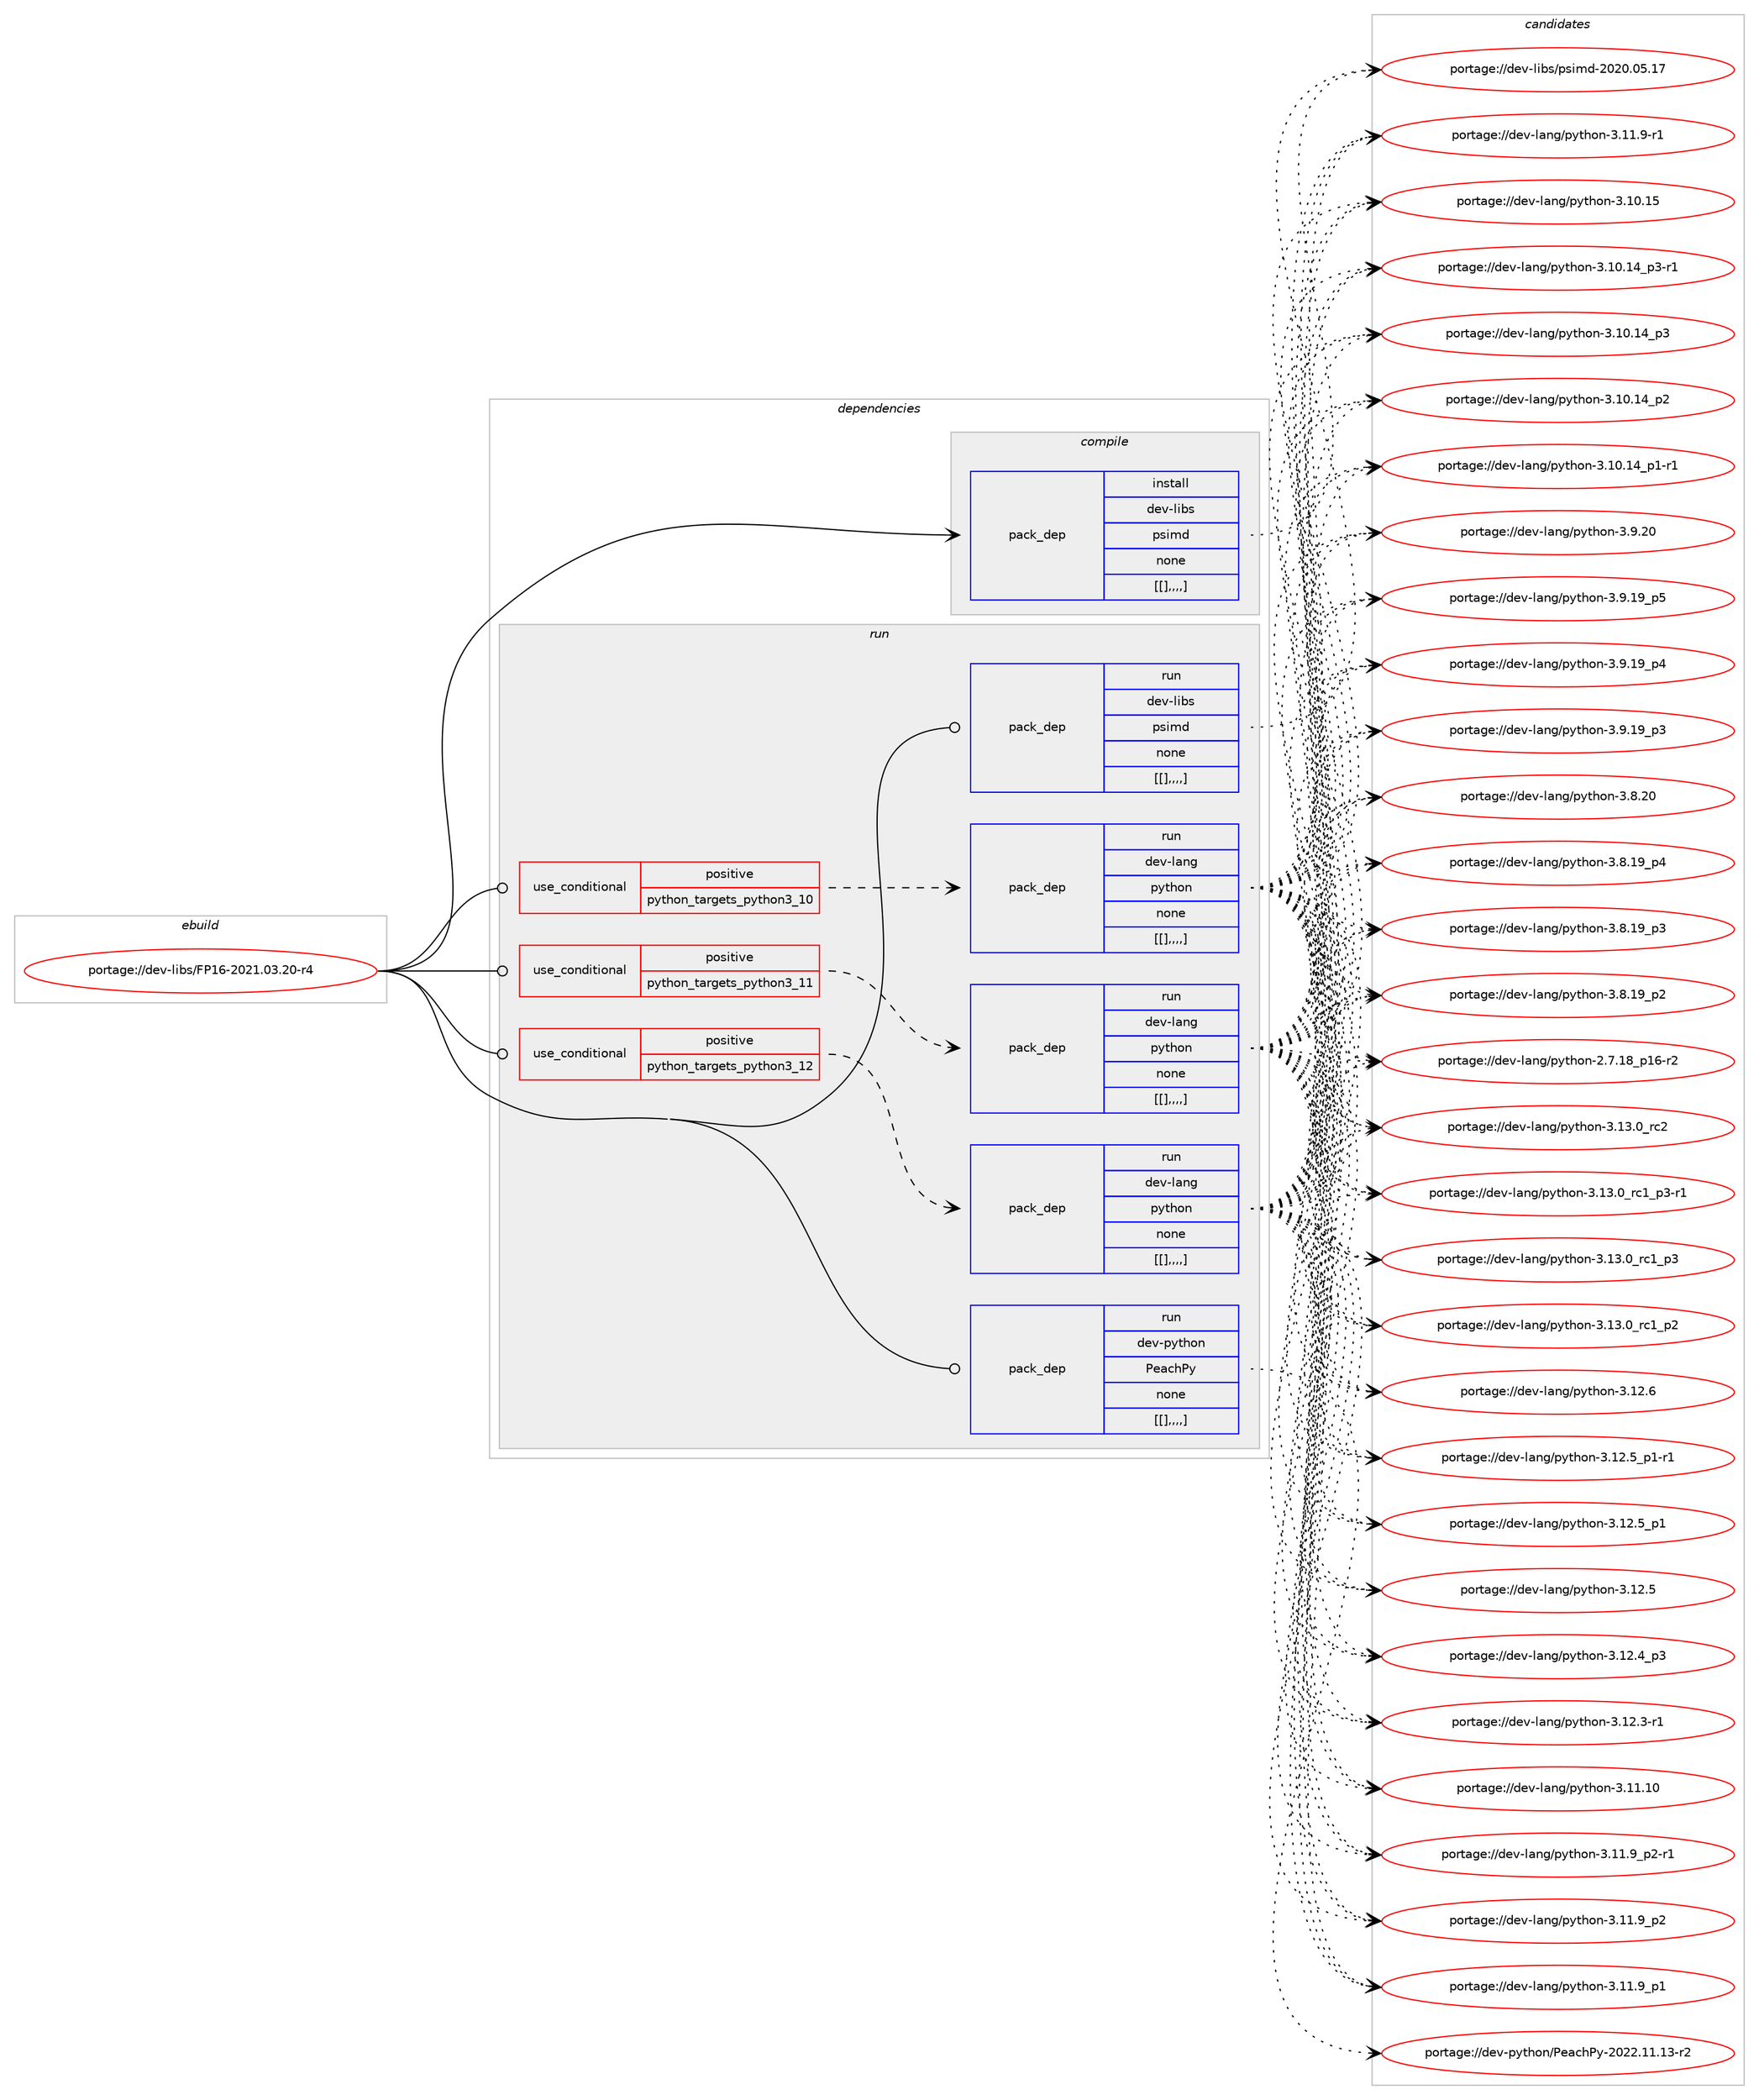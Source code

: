 digraph prolog {

# *************
# Graph options
# *************

newrank=true;
concentrate=true;
compound=true;
graph [rankdir=LR,fontname=Helvetica,fontsize=10,ranksep=1.5];#, ranksep=2.5, nodesep=0.2];
edge  [arrowhead=vee];
node  [fontname=Helvetica,fontsize=10];

# **********
# The ebuild
# **********

subgraph cluster_leftcol {
color=gray;
label=<<i>ebuild</i>>;
id [label="portage://dev-libs/FP16-2021.03.20-r4", color=red, width=4, href="../dev-libs/FP16-2021.03.20-r4.svg"];
}

# ****************
# The dependencies
# ****************

subgraph cluster_midcol {
color=gray;
label=<<i>dependencies</i>>;
subgraph cluster_compile {
fillcolor="#eeeeee";
style=filled;
label=<<i>compile</i>>;
subgraph pack79386 {
dependency106333 [label=<<TABLE BORDER="0" CELLBORDER="1" CELLSPACING="0" CELLPADDING="4" WIDTH="220"><TR><TD ROWSPAN="6" CELLPADDING="30">pack_dep</TD></TR><TR><TD WIDTH="110">install</TD></TR><TR><TD>dev-libs</TD></TR><TR><TD>psimd</TD></TR><TR><TD>none</TD></TR><TR><TD>[[],,,,]</TD></TR></TABLE>>, shape=none, color=blue];
}
id:e -> dependency106333:w [weight=20,style="solid",arrowhead="vee"];
}
subgraph cluster_compileandrun {
fillcolor="#eeeeee";
style=filled;
label=<<i>compile and run</i>>;
}
subgraph cluster_run {
fillcolor="#eeeeee";
style=filled;
label=<<i>run</i>>;
subgraph cond25829 {
dependency106334 [label=<<TABLE BORDER="0" CELLBORDER="1" CELLSPACING="0" CELLPADDING="4"><TR><TD ROWSPAN="3" CELLPADDING="10">use_conditional</TD></TR><TR><TD>positive</TD></TR><TR><TD>python_targets_python3_10</TD></TR></TABLE>>, shape=none, color=red];
subgraph pack79387 {
dependency106335 [label=<<TABLE BORDER="0" CELLBORDER="1" CELLSPACING="0" CELLPADDING="4" WIDTH="220"><TR><TD ROWSPAN="6" CELLPADDING="30">pack_dep</TD></TR><TR><TD WIDTH="110">run</TD></TR><TR><TD>dev-lang</TD></TR><TR><TD>python</TD></TR><TR><TD>none</TD></TR><TR><TD>[[],,,,]</TD></TR></TABLE>>, shape=none, color=blue];
}
dependency106334:e -> dependency106335:w [weight=20,style="dashed",arrowhead="vee"];
}
id:e -> dependency106334:w [weight=20,style="solid",arrowhead="odot"];
subgraph cond25830 {
dependency106336 [label=<<TABLE BORDER="0" CELLBORDER="1" CELLSPACING="0" CELLPADDING="4"><TR><TD ROWSPAN="3" CELLPADDING="10">use_conditional</TD></TR><TR><TD>positive</TD></TR><TR><TD>python_targets_python3_11</TD></TR></TABLE>>, shape=none, color=red];
subgraph pack79388 {
dependency106337 [label=<<TABLE BORDER="0" CELLBORDER="1" CELLSPACING="0" CELLPADDING="4" WIDTH="220"><TR><TD ROWSPAN="6" CELLPADDING="30">pack_dep</TD></TR><TR><TD WIDTH="110">run</TD></TR><TR><TD>dev-lang</TD></TR><TR><TD>python</TD></TR><TR><TD>none</TD></TR><TR><TD>[[],,,,]</TD></TR></TABLE>>, shape=none, color=blue];
}
dependency106336:e -> dependency106337:w [weight=20,style="dashed",arrowhead="vee"];
}
id:e -> dependency106336:w [weight=20,style="solid",arrowhead="odot"];
subgraph cond25831 {
dependency106338 [label=<<TABLE BORDER="0" CELLBORDER="1" CELLSPACING="0" CELLPADDING="4"><TR><TD ROWSPAN="3" CELLPADDING="10">use_conditional</TD></TR><TR><TD>positive</TD></TR><TR><TD>python_targets_python3_12</TD></TR></TABLE>>, shape=none, color=red];
subgraph pack79389 {
dependency106339 [label=<<TABLE BORDER="0" CELLBORDER="1" CELLSPACING="0" CELLPADDING="4" WIDTH="220"><TR><TD ROWSPAN="6" CELLPADDING="30">pack_dep</TD></TR><TR><TD WIDTH="110">run</TD></TR><TR><TD>dev-lang</TD></TR><TR><TD>python</TD></TR><TR><TD>none</TD></TR><TR><TD>[[],,,,]</TD></TR></TABLE>>, shape=none, color=blue];
}
dependency106338:e -> dependency106339:w [weight=20,style="dashed",arrowhead="vee"];
}
id:e -> dependency106338:w [weight=20,style="solid",arrowhead="odot"];
subgraph pack79390 {
dependency106340 [label=<<TABLE BORDER="0" CELLBORDER="1" CELLSPACING="0" CELLPADDING="4" WIDTH="220"><TR><TD ROWSPAN="6" CELLPADDING="30">pack_dep</TD></TR><TR><TD WIDTH="110">run</TD></TR><TR><TD>dev-libs</TD></TR><TR><TD>psimd</TD></TR><TR><TD>none</TD></TR><TR><TD>[[],,,,]</TD></TR></TABLE>>, shape=none, color=blue];
}
id:e -> dependency106340:w [weight=20,style="solid",arrowhead="odot"];
subgraph pack79391 {
dependency106341 [label=<<TABLE BORDER="0" CELLBORDER="1" CELLSPACING="0" CELLPADDING="4" WIDTH="220"><TR><TD ROWSPAN="6" CELLPADDING="30">pack_dep</TD></TR><TR><TD WIDTH="110">run</TD></TR><TR><TD>dev-python</TD></TR><TR><TD>PeachPy</TD></TR><TR><TD>none</TD></TR><TR><TD>[[],,,,]</TD></TR></TABLE>>, shape=none, color=blue];
}
id:e -> dependency106341:w [weight=20,style="solid",arrowhead="odot"];
}
}

# **************
# The candidates
# **************

subgraph cluster_choices {
rank=same;
color=gray;
label=<<i>candidates</i>>;

subgraph choice79386 {
color=black;
nodesep=1;
choice1001011184510810598115471121151051091004550485048464853464955 [label="portage://dev-libs/psimd-2020.05.17", color=red, width=4,href="../dev-libs/psimd-2020.05.17.svg"];
dependency106333:e -> choice1001011184510810598115471121151051091004550485048464853464955:w [style=dotted,weight="100"];
}
subgraph choice79387 {
color=black;
nodesep=1;
choice10010111845108971101034711212111610411111045514649514648951149950 [label="portage://dev-lang/python-3.13.0_rc2", color=red, width=4,href="../dev-lang/python-3.13.0_rc2.svg"];
choice1001011184510897110103471121211161041111104551464951464895114994995112514511449 [label="portage://dev-lang/python-3.13.0_rc1_p3-r1", color=red, width=4,href="../dev-lang/python-3.13.0_rc1_p3-r1.svg"];
choice100101118451089711010347112121116104111110455146495146489511499499511251 [label="portage://dev-lang/python-3.13.0_rc1_p3", color=red, width=4,href="../dev-lang/python-3.13.0_rc1_p3.svg"];
choice100101118451089711010347112121116104111110455146495146489511499499511250 [label="portage://dev-lang/python-3.13.0_rc1_p2", color=red, width=4,href="../dev-lang/python-3.13.0_rc1_p2.svg"];
choice10010111845108971101034711212111610411111045514649504654 [label="portage://dev-lang/python-3.12.6", color=red, width=4,href="../dev-lang/python-3.12.6.svg"];
choice1001011184510897110103471121211161041111104551464950465395112494511449 [label="portage://dev-lang/python-3.12.5_p1-r1", color=red, width=4,href="../dev-lang/python-3.12.5_p1-r1.svg"];
choice100101118451089711010347112121116104111110455146495046539511249 [label="portage://dev-lang/python-3.12.5_p1", color=red, width=4,href="../dev-lang/python-3.12.5_p1.svg"];
choice10010111845108971101034711212111610411111045514649504653 [label="portage://dev-lang/python-3.12.5", color=red, width=4,href="../dev-lang/python-3.12.5.svg"];
choice100101118451089711010347112121116104111110455146495046529511251 [label="portage://dev-lang/python-3.12.4_p3", color=red, width=4,href="../dev-lang/python-3.12.4_p3.svg"];
choice100101118451089711010347112121116104111110455146495046514511449 [label="portage://dev-lang/python-3.12.3-r1", color=red, width=4,href="../dev-lang/python-3.12.3-r1.svg"];
choice1001011184510897110103471121211161041111104551464949464948 [label="portage://dev-lang/python-3.11.10", color=red, width=4,href="../dev-lang/python-3.11.10.svg"];
choice1001011184510897110103471121211161041111104551464949465795112504511449 [label="portage://dev-lang/python-3.11.9_p2-r1", color=red, width=4,href="../dev-lang/python-3.11.9_p2-r1.svg"];
choice100101118451089711010347112121116104111110455146494946579511250 [label="portage://dev-lang/python-3.11.9_p2", color=red, width=4,href="../dev-lang/python-3.11.9_p2.svg"];
choice100101118451089711010347112121116104111110455146494946579511249 [label="portage://dev-lang/python-3.11.9_p1", color=red, width=4,href="../dev-lang/python-3.11.9_p1.svg"];
choice100101118451089711010347112121116104111110455146494946574511449 [label="portage://dev-lang/python-3.11.9-r1", color=red, width=4,href="../dev-lang/python-3.11.9-r1.svg"];
choice1001011184510897110103471121211161041111104551464948464953 [label="portage://dev-lang/python-3.10.15", color=red, width=4,href="../dev-lang/python-3.10.15.svg"];
choice100101118451089711010347112121116104111110455146494846495295112514511449 [label="portage://dev-lang/python-3.10.14_p3-r1", color=red, width=4,href="../dev-lang/python-3.10.14_p3-r1.svg"];
choice10010111845108971101034711212111610411111045514649484649529511251 [label="portage://dev-lang/python-3.10.14_p3", color=red, width=4,href="../dev-lang/python-3.10.14_p3.svg"];
choice10010111845108971101034711212111610411111045514649484649529511250 [label="portage://dev-lang/python-3.10.14_p2", color=red, width=4,href="../dev-lang/python-3.10.14_p2.svg"];
choice100101118451089711010347112121116104111110455146494846495295112494511449 [label="portage://dev-lang/python-3.10.14_p1-r1", color=red, width=4,href="../dev-lang/python-3.10.14_p1-r1.svg"];
choice10010111845108971101034711212111610411111045514657465048 [label="portage://dev-lang/python-3.9.20", color=red, width=4,href="../dev-lang/python-3.9.20.svg"];
choice100101118451089711010347112121116104111110455146574649579511253 [label="portage://dev-lang/python-3.9.19_p5", color=red, width=4,href="../dev-lang/python-3.9.19_p5.svg"];
choice100101118451089711010347112121116104111110455146574649579511252 [label="portage://dev-lang/python-3.9.19_p4", color=red, width=4,href="../dev-lang/python-3.9.19_p4.svg"];
choice100101118451089711010347112121116104111110455146574649579511251 [label="portage://dev-lang/python-3.9.19_p3", color=red, width=4,href="../dev-lang/python-3.9.19_p3.svg"];
choice10010111845108971101034711212111610411111045514656465048 [label="portage://dev-lang/python-3.8.20", color=red, width=4,href="../dev-lang/python-3.8.20.svg"];
choice100101118451089711010347112121116104111110455146564649579511252 [label="portage://dev-lang/python-3.8.19_p4", color=red, width=4,href="../dev-lang/python-3.8.19_p4.svg"];
choice100101118451089711010347112121116104111110455146564649579511251 [label="portage://dev-lang/python-3.8.19_p3", color=red, width=4,href="../dev-lang/python-3.8.19_p3.svg"];
choice100101118451089711010347112121116104111110455146564649579511250 [label="portage://dev-lang/python-3.8.19_p2", color=red, width=4,href="../dev-lang/python-3.8.19_p2.svg"];
choice100101118451089711010347112121116104111110455046554649569511249544511450 [label="portage://dev-lang/python-2.7.18_p16-r2", color=red, width=4,href="../dev-lang/python-2.7.18_p16-r2.svg"];
dependency106335:e -> choice10010111845108971101034711212111610411111045514649514648951149950:w [style=dotted,weight="100"];
dependency106335:e -> choice1001011184510897110103471121211161041111104551464951464895114994995112514511449:w [style=dotted,weight="100"];
dependency106335:e -> choice100101118451089711010347112121116104111110455146495146489511499499511251:w [style=dotted,weight="100"];
dependency106335:e -> choice100101118451089711010347112121116104111110455146495146489511499499511250:w [style=dotted,weight="100"];
dependency106335:e -> choice10010111845108971101034711212111610411111045514649504654:w [style=dotted,weight="100"];
dependency106335:e -> choice1001011184510897110103471121211161041111104551464950465395112494511449:w [style=dotted,weight="100"];
dependency106335:e -> choice100101118451089711010347112121116104111110455146495046539511249:w [style=dotted,weight="100"];
dependency106335:e -> choice10010111845108971101034711212111610411111045514649504653:w [style=dotted,weight="100"];
dependency106335:e -> choice100101118451089711010347112121116104111110455146495046529511251:w [style=dotted,weight="100"];
dependency106335:e -> choice100101118451089711010347112121116104111110455146495046514511449:w [style=dotted,weight="100"];
dependency106335:e -> choice1001011184510897110103471121211161041111104551464949464948:w [style=dotted,weight="100"];
dependency106335:e -> choice1001011184510897110103471121211161041111104551464949465795112504511449:w [style=dotted,weight="100"];
dependency106335:e -> choice100101118451089711010347112121116104111110455146494946579511250:w [style=dotted,weight="100"];
dependency106335:e -> choice100101118451089711010347112121116104111110455146494946579511249:w [style=dotted,weight="100"];
dependency106335:e -> choice100101118451089711010347112121116104111110455146494946574511449:w [style=dotted,weight="100"];
dependency106335:e -> choice1001011184510897110103471121211161041111104551464948464953:w [style=dotted,weight="100"];
dependency106335:e -> choice100101118451089711010347112121116104111110455146494846495295112514511449:w [style=dotted,weight="100"];
dependency106335:e -> choice10010111845108971101034711212111610411111045514649484649529511251:w [style=dotted,weight="100"];
dependency106335:e -> choice10010111845108971101034711212111610411111045514649484649529511250:w [style=dotted,weight="100"];
dependency106335:e -> choice100101118451089711010347112121116104111110455146494846495295112494511449:w [style=dotted,weight="100"];
dependency106335:e -> choice10010111845108971101034711212111610411111045514657465048:w [style=dotted,weight="100"];
dependency106335:e -> choice100101118451089711010347112121116104111110455146574649579511253:w [style=dotted,weight="100"];
dependency106335:e -> choice100101118451089711010347112121116104111110455146574649579511252:w [style=dotted,weight="100"];
dependency106335:e -> choice100101118451089711010347112121116104111110455146574649579511251:w [style=dotted,weight="100"];
dependency106335:e -> choice10010111845108971101034711212111610411111045514656465048:w [style=dotted,weight="100"];
dependency106335:e -> choice100101118451089711010347112121116104111110455146564649579511252:w [style=dotted,weight="100"];
dependency106335:e -> choice100101118451089711010347112121116104111110455146564649579511251:w [style=dotted,weight="100"];
dependency106335:e -> choice100101118451089711010347112121116104111110455146564649579511250:w [style=dotted,weight="100"];
dependency106335:e -> choice100101118451089711010347112121116104111110455046554649569511249544511450:w [style=dotted,weight="100"];
}
subgraph choice79388 {
color=black;
nodesep=1;
choice10010111845108971101034711212111610411111045514649514648951149950 [label="portage://dev-lang/python-3.13.0_rc2", color=red, width=4,href="../dev-lang/python-3.13.0_rc2.svg"];
choice1001011184510897110103471121211161041111104551464951464895114994995112514511449 [label="portage://dev-lang/python-3.13.0_rc1_p3-r1", color=red, width=4,href="../dev-lang/python-3.13.0_rc1_p3-r1.svg"];
choice100101118451089711010347112121116104111110455146495146489511499499511251 [label="portage://dev-lang/python-3.13.0_rc1_p3", color=red, width=4,href="../dev-lang/python-3.13.0_rc1_p3.svg"];
choice100101118451089711010347112121116104111110455146495146489511499499511250 [label="portage://dev-lang/python-3.13.0_rc1_p2", color=red, width=4,href="../dev-lang/python-3.13.0_rc1_p2.svg"];
choice10010111845108971101034711212111610411111045514649504654 [label="portage://dev-lang/python-3.12.6", color=red, width=4,href="../dev-lang/python-3.12.6.svg"];
choice1001011184510897110103471121211161041111104551464950465395112494511449 [label="portage://dev-lang/python-3.12.5_p1-r1", color=red, width=4,href="../dev-lang/python-3.12.5_p1-r1.svg"];
choice100101118451089711010347112121116104111110455146495046539511249 [label="portage://dev-lang/python-3.12.5_p1", color=red, width=4,href="../dev-lang/python-3.12.5_p1.svg"];
choice10010111845108971101034711212111610411111045514649504653 [label="portage://dev-lang/python-3.12.5", color=red, width=4,href="../dev-lang/python-3.12.5.svg"];
choice100101118451089711010347112121116104111110455146495046529511251 [label="portage://dev-lang/python-3.12.4_p3", color=red, width=4,href="../dev-lang/python-3.12.4_p3.svg"];
choice100101118451089711010347112121116104111110455146495046514511449 [label="portage://dev-lang/python-3.12.3-r1", color=red, width=4,href="../dev-lang/python-3.12.3-r1.svg"];
choice1001011184510897110103471121211161041111104551464949464948 [label="portage://dev-lang/python-3.11.10", color=red, width=4,href="../dev-lang/python-3.11.10.svg"];
choice1001011184510897110103471121211161041111104551464949465795112504511449 [label="portage://dev-lang/python-3.11.9_p2-r1", color=red, width=4,href="../dev-lang/python-3.11.9_p2-r1.svg"];
choice100101118451089711010347112121116104111110455146494946579511250 [label="portage://dev-lang/python-3.11.9_p2", color=red, width=4,href="../dev-lang/python-3.11.9_p2.svg"];
choice100101118451089711010347112121116104111110455146494946579511249 [label="portage://dev-lang/python-3.11.9_p1", color=red, width=4,href="../dev-lang/python-3.11.9_p1.svg"];
choice100101118451089711010347112121116104111110455146494946574511449 [label="portage://dev-lang/python-3.11.9-r1", color=red, width=4,href="../dev-lang/python-3.11.9-r1.svg"];
choice1001011184510897110103471121211161041111104551464948464953 [label="portage://dev-lang/python-3.10.15", color=red, width=4,href="../dev-lang/python-3.10.15.svg"];
choice100101118451089711010347112121116104111110455146494846495295112514511449 [label="portage://dev-lang/python-3.10.14_p3-r1", color=red, width=4,href="../dev-lang/python-3.10.14_p3-r1.svg"];
choice10010111845108971101034711212111610411111045514649484649529511251 [label="portage://dev-lang/python-3.10.14_p3", color=red, width=4,href="../dev-lang/python-3.10.14_p3.svg"];
choice10010111845108971101034711212111610411111045514649484649529511250 [label="portage://dev-lang/python-3.10.14_p2", color=red, width=4,href="../dev-lang/python-3.10.14_p2.svg"];
choice100101118451089711010347112121116104111110455146494846495295112494511449 [label="portage://dev-lang/python-3.10.14_p1-r1", color=red, width=4,href="../dev-lang/python-3.10.14_p1-r1.svg"];
choice10010111845108971101034711212111610411111045514657465048 [label="portage://dev-lang/python-3.9.20", color=red, width=4,href="../dev-lang/python-3.9.20.svg"];
choice100101118451089711010347112121116104111110455146574649579511253 [label="portage://dev-lang/python-3.9.19_p5", color=red, width=4,href="../dev-lang/python-3.9.19_p5.svg"];
choice100101118451089711010347112121116104111110455146574649579511252 [label="portage://dev-lang/python-3.9.19_p4", color=red, width=4,href="../dev-lang/python-3.9.19_p4.svg"];
choice100101118451089711010347112121116104111110455146574649579511251 [label="portage://dev-lang/python-3.9.19_p3", color=red, width=4,href="../dev-lang/python-3.9.19_p3.svg"];
choice10010111845108971101034711212111610411111045514656465048 [label="portage://dev-lang/python-3.8.20", color=red, width=4,href="../dev-lang/python-3.8.20.svg"];
choice100101118451089711010347112121116104111110455146564649579511252 [label="portage://dev-lang/python-3.8.19_p4", color=red, width=4,href="../dev-lang/python-3.8.19_p4.svg"];
choice100101118451089711010347112121116104111110455146564649579511251 [label="portage://dev-lang/python-3.8.19_p3", color=red, width=4,href="../dev-lang/python-3.8.19_p3.svg"];
choice100101118451089711010347112121116104111110455146564649579511250 [label="portage://dev-lang/python-3.8.19_p2", color=red, width=4,href="../dev-lang/python-3.8.19_p2.svg"];
choice100101118451089711010347112121116104111110455046554649569511249544511450 [label="portage://dev-lang/python-2.7.18_p16-r2", color=red, width=4,href="../dev-lang/python-2.7.18_p16-r2.svg"];
dependency106337:e -> choice10010111845108971101034711212111610411111045514649514648951149950:w [style=dotted,weight="100"];
dependency106337:e -> choice1001011184510897110103471121211161041111104551464951464895114994995112514511449:w [style=dotted,weight="100"];
dependency106337:e -> choice100101118451089711010347112121116104111110455146495146489511499499511251:w [style=dotted,weight="100"];
dependency106337:e -> choice100101118451089711010347112121116104111110455146495146489511499499511250:w [style=dotted,weight="100"];
dependency106337:e -> choice10010111845108971101034711212111610411111045514649504654:w [style=dotted,weight="100"];
dependency106337:e -> choice1001011184510897110103471121211161041111104551464950465395112494511449:w [style=dotted,weight="100"];
dependency106337:e -> choice100101118451089711010347112121116104111110455146495046539511249:w [style=dotted,weight="100"];
dependency106337:e -> choice10010111845108971101034711212111610411111045514649504653:w [style=dotted,weight="100"];
dependency106337:e -> choice100101118451089711010347112121116104111110455146495046529511251:w [style=dotted,weight="100"];
dependency106337:e -> choice100101118451089711010347112121116104111110455146495046514511449:w [style=dotted,weight="100"];
dependency106337:e -> choice1001011184510897110103471121211161041111104551464949464948:w [style=dotted,weight="100"];
dependency106337:e -> choice1001011184510897110103471121211161041111104551464949465795112504511449:w [style=dotted,weight="100"];
dependency106337:e -> choice100101118451089711010347112121116104111110455146494946579511250:w [style=dotted,weight="100"];
dependency106337:e -> choice100101118451089711010347112121116104111110455146494946579511249:w [style=dotted,weight="100"];
dependency106337:e -> choice100101118451089711010347112121116104111110455146494946574511449:w [style=dotted,weight="100"];
dependency106337:e -> choice1001011184510897110103471121211161041111104551464948464953:w [style=dotted,weight="100"];
dependency106337:e -> choice100101118451089711010347112121116104111110455146494846495295112514511449:w [style=dotted,weight="100"];
dependency106337:e -> choice10010111845108971101034711212111610411111045514649484649529511251:w [style=dotted,weight="100"];
dependency106337:e -> choice10010111845108971101034711212111610411111045514649484649529511250:w [style=dotted,weight="100"];
dependency106337:e -> choice100101118451089711010347112121116104111110455146494846495295112494511449:w [style=dotted,weight="100"];
dependency106337:e -> choice10010111845108971101034711212111610411111045514657465048:w [style=dotted,weight="100"];
dependency106337:e -> choice100101118451089711010347112121116104111110455146574649579511253:w [style=dotted,weight="100"];
dependency106337:e -> choice100101118451089711010347112121116104111110455146574649579511252:w [style=dotted,weight="100"];
dependency106337:e -> choice100101118451089711010347112121116104111110455146574649579511251:w [style=dotted,weight="100"];
dependency106337:e -> choice10010111845108971101034711212111610411111045514656465048:w [style=dotted,weight="100"];
dependency106337:e -> choice100101118451089711010347112121116104111110455146564649579511252:w [style=dotted,weight="100"];
dependency106337:e -> choice100101118451089711010347112121116104111110455146564649579511251:w [style=dotted,weight="100"];
dependency106337:e -> choice100101118451089711010347112121116104111110455146564649579511250:w [style=dotted,weight="100"];
dependency106337:e -> choice100101118451089711010347112121116104111110455046554649569511249544511450:w [style=dotted,weight="100"];
}
subgraph choice79389 {
color=black;
nodesep=1;
choice10010111845108971101034711212111610411111045514649514648951149950 [label="portage://dev-lang/python-3.13.0_rc2", color=red, width=4,href="../dev-lang/python-3.13.0_rc2.svg"];
choice1001011184510897110103471121211161041111104551464951464895114994995112514511449 [label="portage://dev-lang/python-3.13.0_rc1_p3-r1", color=red, width=4,href="../dev-lang/python-3.13.0_rc1_p3-r1.svg"];
choice100101118451089711010347112121116104111110455146495146489511499499511251 [label="portage://dev-lang/python-3.13.0_rc1_p3", color=red, width=4,href="../dev-lang/python-3.13.0_rc1_p3.svg"];
choice100101118451089711010347112121116104111110455146495146489511499499511250 [label="portage://dev-lang/python-3.13.0_rc1_p2", color=red, width=4,href="../dev-lang/python-3.13.0_rc1_p2.svg"];
choice10010111845108971101034711212111610411111045514649504654 [label="portage://dev-lang/python-3.12.6", color=red, width=4,href="../dev-lang/python-3.12.6.svg"];
choice1001011184510897110103471121211161041111104551464950465395112494511449 [label="portage://dev-lang/python-3.12.5_p1-r1", color=red, width=4,href="../dev-lang/python-3.12.5_p1-r1.svg"];
choice100101118451089711010347112121116104111110455146495046539511249 [label="portage://dev-lang/python-3.12.5_p1", color=red, width=4,href="../dev-lang/python-3.12.5_p1.svg"];
choice10010111845108971101034711212111610411111045514649504653 [label="portage://dev-lang/python-3.12.5", color=red, width=4,href="../dev-lang/python-3.12.5.svg"];
choice100101118451089711010347112121116104111110455146495046529511251 [label="portage://dev-lang/python-3.12.4_p3", color=red, width=4,href="../dev-lang/python-3.12.4_p3.svg"];
choice100101118451089711010347112121116104111110455146495046514511449 [label="portage://dev-lang/python-3.12.3-r1", color=red, width=4,href="../dev-lang/python-3.12.3-r1.svg"];
choice1001011184510897110103471121211161041111104551464949464948 [label="portage://dev-lang/python-3.11.10", color=red, width=4,href="../dev-lang/python-3.11.10.svg"];
choice1001011184510897110103471121211161041111104551464949465795112504511449 [label="portage://dev-lang/python-3.11.9_p2-r1", color=red, width=4,href="../dev-lang/python-3.11.9_p2-r1.svg"];
choice100101118451089711010347112121116104111110455146494946579511250 [label="portage://dev-lang/python-3.11.9_p2", color=red, width=4,href="../dev-lang/python-3.11.9_p2.svg"];
choice100101118451089711010347112121116104111110455146494946579511249 [label="portage://dev-lang/python-3.11.9_p1", color=red, width=4,href="../dev-lang/python-3.11.9_p1.svg"];
choice100101118451089711010347112121116104111110455146494946574511449 [label="portage://dev-lang/python-3.11.9-r1", color=red, width=4,href="../dev-lang/python-3.11.9-r1.svg"];
choice1001011184510897110103471121211161041111104551464948464953 [label="portage://dev-lang/python-3.10.15", color=red, width=4,href="../dev-lang/python-3.10.15.svg"];
choice100101118451089711010347112121116104111110455146494846495295112514511449 [label="portage://dev-lang/python-3.10.14_p3-r1", color=red, width=4,href="../dev-lang/python-3.10.14_p3-r1.svg"];
choice10010111845108971101034711212111610411111045514649484649529511251 [label="portage://dev-lang/python-3.10.14_p3", color=red, width=4,href="../dev-lang/python-3.10.14_p3.svg"];
choice10010111845108971101034711212111610411111045514649484649529511250 [label="portage://dev-lang/python-3.10.14_p2", color=red, width=4,href="../dev-lang/python-3.10.14_p2.svg"];
choice100101118451089711010347112121116104111110455146494846495295112494511449 [label="portage://dev-lang/python-3.10.14_p1-r1", color=red, width=4,href="../dev-lang/python-3.10.14_p1-r1.svg"];
choice10010111845108971101034711212111610411111045514657465048 [label="portage://dev-lang/python-3.9.20", color=red, width=4,href="../dev-lang/python-3.9.20.svg"];
choice100101118451089711010347112121116104111110455146574649579511253 [label="portage://dev-lang/python-3.9.19_p5", color=red, width=4,href="../dev-lang/python-3.9.19_p5.svg"];
choice100101118451089711010347112121116104111110455146574649579511252 [label="portage://dev-lang/python-3.9.19_p4", color=red, width=4,href="../dev-lang/python-3.9.19_p4.svg"];
choice100101118451089711010347112121116104111110455146574649579511251 [label="portage://dev-lang/python-3.9.19_p3", color=red, width=4,href="../dev-lang/python-3.9.19_p3.svg"];
choice10010111845108971101034711212111610411111045514656465048 [label="portage://dev-lang/python-3.8.20", color=red, width=4,href="../dev-lang/python-3.8.20.svg"];
choice100101118451089711010347112121116104111110455146564649579511252 [label="portage://dev-lang/python-3.8.19_p4", color=red, width=4,href="../dev-lang/python-3.8.19_p4.svg"];
choice100101118451089711010347112121116104111110455146564649579511251 [label="portage://dev-lang/python-3.8.19_p3", color=red, width=4,href="../dev-lang/python-3.8.19_p3.svg"];
choice100101118451089711010347112121116104111110455146564649579511250 [label="portage://dev-lang/python-3.8.19_p2", color=red, width=4,href="../dev-lang/python-3.8.19_p2.svg"];
choice100101118451089711010347112121116104111110455046554649569511249544511450 [label="portage://dev-lang/python-2.7.18_p16-r2", color=red, width=4,href="../dev-lang/python-2.7.18_p16-r2.svg"];
dependency106339:e -> choice10010111845108971101034711212111610411111045514649514648951149950:w [style=dotted,weight="100"];
dependency106339:e -> choice1001011184510897110103471121211161041111104551464951464895114994995112514511449:w [style=dotted,weight="100"];
dependency106339:e -> choice100101118451089711010347112121116104111110455146495146489511499499511251:w [style=dotted,weight="100"];
dependency106339:e -> choice100101118451089711010347112121116104111110455146495146489511499499511250:w [style=dotted,weight="100"];
dependency106339:e -> choice10010111845108971101034711212111610411111045514649504654:w [style=dotted,weight="100"];
dependency106339:e -> choice1001011184510897110103471121211161041111104551464950465395112494511449:w [style=dotted,weight="100"];
dependency106339:e -> choice100101118451089711010347112121116104111110455146495046539511249:w [style=dotted,weight="100"];
dependency106339:e -> choice10010111845108971101034711212111610411111045514649504653:w [style=dotted,weight="100"];
dependency106339:e -> choice100101118451089711010347112121116104111110455146495046529511251:w [style=dotted,weight="100"];
dependency106339:e -> choice100101118451089711010347112121116104111110455146495046514511449:w [style=dotted,weight="100"];
dependency106339:e -> choice1001011184510897110103471121211161041111104551464949464948:w [style=dotted,weight="100"];
dependency106339:e -> choice1001011184510897110103471121211161041111104551464949465795112504511449:w [style=dotted,weight="100"];
dependency106339:e -> choice100101118451089711010347112121116104111110455146494946579511250:w [style=dotted,weight="100"];
dependency106339:e -> choice100101118451089711010347112121116104111110455146494946579511249:w [style=dotted,weight="100"];
dependency106339:e -> choice100101118451089711010347112121116104111110455146494946574511449:w [style=dotted,weight="100"];
dependency106339:e -> choice1001011184510897110103471121211161041111104551464948464953:w [style=dotted,weight="100"];
dependency106339:e -> choice100101118451089711010347112121116104111110455146494846495295112514511449:w [style=dotted,weight="100"];
dependency106339:e -> choice10010111845108971101034711212111610411111045514649484649529511251:w [style=dotted,weight="100"];
dependency106339:e -> choice10010111845108971101034711212111610411111045514649484649529511250:w [style=dotted,weight="100"];
dependency106339:e -> choice100101118451089711010347112121116104111110455146494846495295112494511449:w [style=dotted,weight="100"];
dependency106339:e -> choice10010111845108971101034711212111610411111045514657465048:w [style=dotted,weight="100"];
dependency106339:e -> choice100101118451089711010347112121116104111110455146574649579511253:w [style=dotted,weight="100"];
dependency106339:e -> choice100101118451089711010347112121116104111110455146574649579511252:w [style=dotted,weight="100"];
dependency106339:e -> choice100101118451089711010347112121116104111110455146574649579511251:w [style=dotted,weight="100"];
dependency106339:e -> choice10010111845108971101034711212111610411111045514656465048:w [style=dotted,weight="100"];
dependency106339:e -> choice100101118451089711010347112121116104111110455146564649579511252:w [style=dotted,weight="100"];
dependency106339:e -> choice100101118451089711010347112121116104111110455146564649579511251:w [style=dotted,weight="100"];
dependency106339:e -> choice100101118451089711010347112121116104111110455146564649579511250:w [style=dotted,weight="100"];
dependency106339:e -> choice100101118451089711010347112121116104111110455046554649569511249544511450:w [style=dotted,weight="100"];
}
subgraph choice79390 {
color=black;
nodesep=1;
choice1001011184510810598115471121151051091004550485048464853464955 [label="portage://dev-libs/psimd-2020.05.17", color=red, width=4,href="../dev-libs/psimd-2020.05.17.svg"];
dependency106340:e -> choice1001011184510810598115471121151051091004550485048464853464955:w [style=dotted,weight="100"];
}
subgraph choice79391 {
color=black;
nodesep=1;
choice10010111845112121116104111110478010197991048012145504850504649494649514511450 [label="portage://dev-python/PeachPy-2022.11.13-r2", color=red, width=4,href="../dev-python/PeachPy-2022.11.13-r2.svg"];
dependency106341:e -> choice10010111845112121116104111110478010197991048012145504850504649494649514511450:w [style=dotted,weight="100"];
}
}

}
